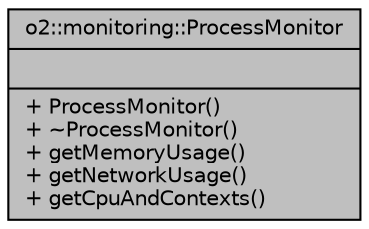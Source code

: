 digraph "o2::monitoring::ProcessMonitor"
{
 // INTERACTIVE_SVG=YES
  bgcolor="transparent";
  edge [fontname="Helvetica",fontsize="10",labelfontname="Helvetica",labelfontsize="10"];
  node [fontname="Helvetica",fontsize="10",shape=record];
  Node1 [label="{o2::monitoring::ProcessMonitor\n||+ ProcessMonitor()\l+ ~ProcessMonitor()\l+ getMemoryUsage()\l+ getNetworkUsage()\l+ getCpuAndContexts()\l}",height=0.2,width=0.4,color="black", fillcolor="grey75", style="filled" fontcolor="black"];
}
